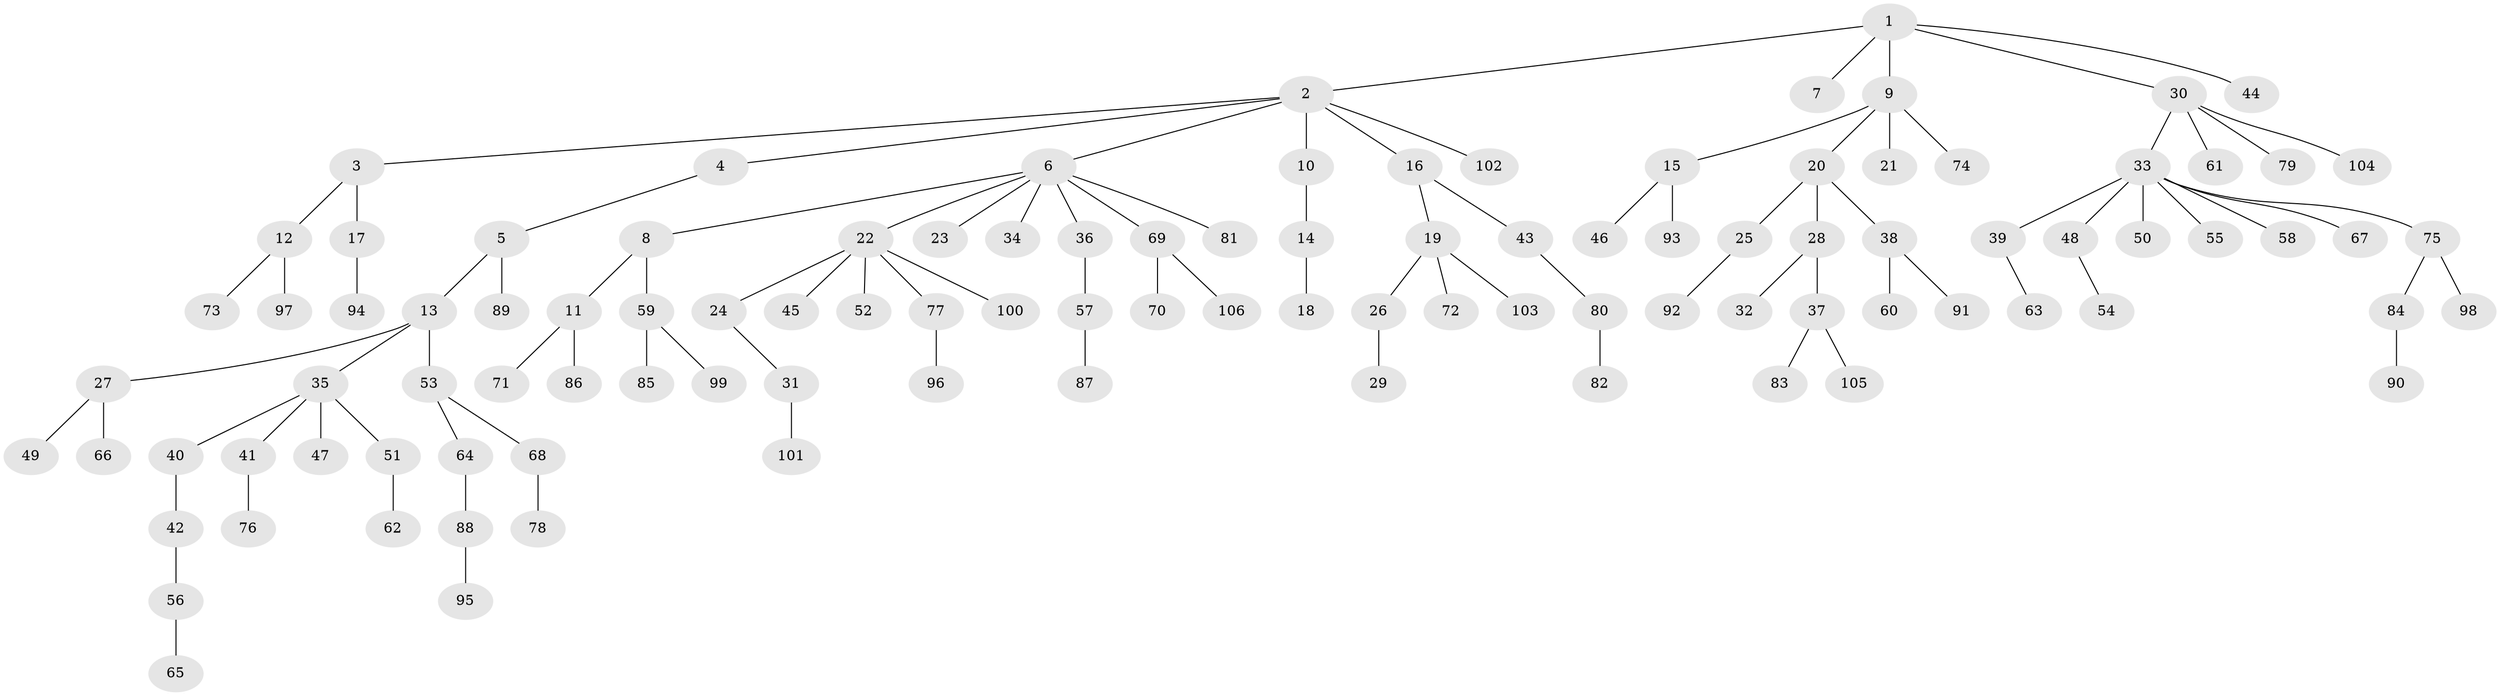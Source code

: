 // coarse degree distribution, {9: 0.03225806451612903, 1: 0.7419354838709677, 2: 0.0967741935483871, 5: 0.03225806451612903, 3: 0.03225806451612903, 6: 0.03225806451612903, 8: 0.03225806451612903}
// Generated by graph-tools (version 1.1) at 2025/19/03/04/25 18:19:17]
// undirected, 106 vertices, 105 edges
graph export_dot {
graph [start="1"]
  node [color=gray90,style=filled];
  1;
  2;
  3;
  4;
  5;
  6;
  7;
  8;
  9;
  10;
  11;
  12;
  13;
  14;
  15;
  16;
  17;
  18;
  19;
  20;
  21;
  22;
  23;
  24;
  25;
  26;
  27;
  28;
  29;
  30;
  31;
  32;
  33;
  34;
  35;
  36;
  37;
  38;
  39;
  40;
  41;
  42;
  43;
  44;
  45;
  46;
  47;
  48;
  49;
  50;
  51;
  52;
  53;
  54;
  55;
  56;
  57;
  58;
  59;
  60;
  61;
  62;
  63;
  64;
  65;
  66;
  67;
  68;
  69;
  70;
  71;
  72;
  73;
  74;
  75;
  76;
  77;
  78;
  79;
  80;
  81;
  82;
  83;
  84;
  85;
  86;
  87;
  88;
  89;
  90;
  91;
  92;
  93;
  94;
  95;
  96;
  97;
  98;
  99;
  100;
  101;
  102;
  103;
  104;
  105;
  106;
  1 -- 2;
  1 -- 7;
  1 -- 9;
  1 -- 30;
  1 -- 44;
  2 -- 3;
  2 -- 4;
  2 -- 6;
  2 -- 10;
  2 -- 16;
  2 -- 102;
  3 -- 12;
  3 -- 17;
  4 -- 5;
  5 -- 13;
  5 -- 89;
  6 -- 8;
  6 -- 22;
  6 -- 23;
  6 -- 34;
  6 -- 36;
  6 -- 69;
  6 -- 81;
  8 -- 11;
  8 -- 59;
  9 -- 15;
  9 -- 20;
  9 -- 21;
  9 -- 74;
  10 -- 14;
  11 -- 71;
  11 -- 86;
  12 -- 73;
  12 -- 97;
  13 -- 27;
  13 -- 35;
  13 -- 53;
  14 -- 18;
  15 -- 46;
  15 -- 93;
  16 -- 19;
  16 -- 43;
  17 -- 94;
  19 -- 26;
  19 -- 72;
  19 -- 103;
  20 -- 25;
  20 -- 28;
  20 -- 38;
  22 -- 24;
  22 -- 45;
  22 -- 52;
  22 -- 77;
  22 -- 100;
  24 -- 31;
  25 -- 92;
  26 -- 29;
  27 -- 49;
  27 -- 66;
  28 -- 32;
  28 -- 37;
  30 -- 33;
  30 -- 61;
  30 -- 79;
  30 -- 104;
  31 -- 101;
  33 -- 39;
  33 -- 48;
  33 -- 50;
  33 -- 55;
  33 -- 58;
  33 -- 67;
  33 -- 75;
  35 -- 40;
  35 -- 41;
  35 -- 47;
  35 -- 51;
  36 -- 57;
  37 -- 83;
  37 -- 105;
  38 -- 60;
  38 -- 91;
  39 -- 63;
  40 -- 42;
  41 -- 76;
  42 -- 56;
  43 -- 80;
  48 -- 54;
  51 -- 62;
  53 -- 64;
  53 -- 68;
  56 -- 65;
  57 -- 87;
  59 -- 85;
  59 -- 99;
  64 -- 88;
  68 -- 78;
  69 -- 70;
  69 -- 106;
  75 -- 84;
  75 -- 98;
  77 -- 96;
  80 -- 82;
  84 -- 90;
  88 -- 95;
}
